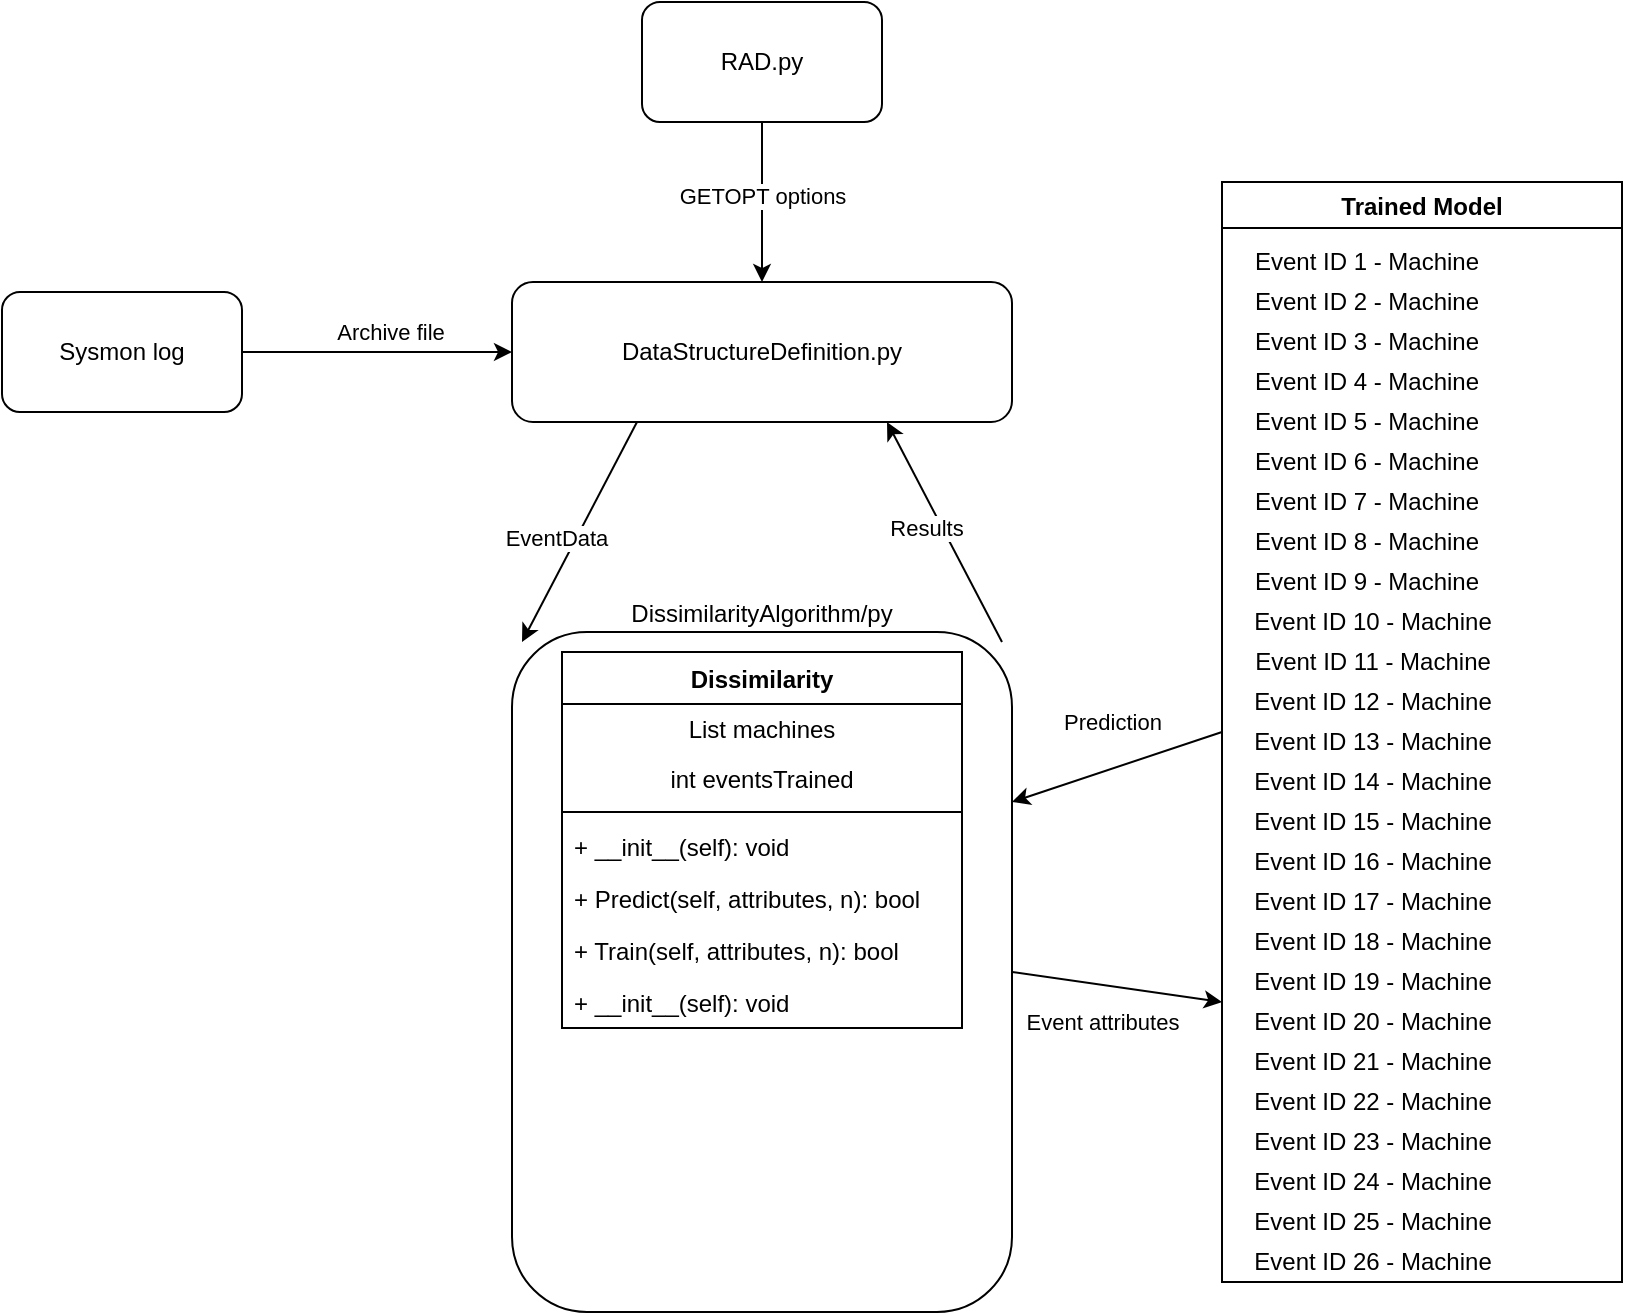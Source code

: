 <mxfile version="17.4.6" type="device"><diagram id="LADMTu0VDniFPp5xi6iQ" name="Page-1"><mxGraphModel dx="1422" dy="786" grid="1" gridSize="10" guides="1" tooltips="1" connect="1" arrows="1" fold="1" page="1" pageScale="1" pageWidth="1100" pageHeight="850" math="0" shadow="0"><root><mxCell id="0"/><mxCell id="1" parent="0"/><mxCell id="jA4Gxq1ATZ3xC2JV2sjk-1" value="Sysmon log" style="rounded=1;whiteSpace=wrap;html=1;" parent="1" vertex="1"><mxGeometry x="170" y="175" width="120" height="60" as="geometry"/></mxCell><mxCell id="jA4Gxq1ATZ3xC2JV2sjk-2" value="" style="endArrow=classic;html=1;rounded=0;exitX=1;exitY=0.5;exitDx=0;exitDy=0;entryX=0;entryY=0.5;entryDx=0;entryDy=0;" parent="1" source="jA4Gxq1ATZ3xC2JV2sjk-1" target="jA4Gxq1ATZ3xC2JV2sjk-3" edge="1"><mxGeometry width="50" height="50" relative="1" as="geometry"><mxPoint x="520" y="330" as="sourcePoint"/><mxPoint x="550" y="150" as="targetPoint"/></mxGeometry></mxCell><mxCell id="jA4Gxq1ATZ3xC2JV2sjk-8" value="Archive file" style="edgeLabel;html=1;align=center;verticalAlign=middle;resizable=0;points=[];" parent="jA4Gxq1ATZ3xC2JV2sjk-2" vertex="1" connectable="0"><mxGeometry x="0.115" y="-3" relative="1" as="geometry"><mxPoint x="-2" y="-13" as="offset"/></mxGeometry></mxCell><mxCell id="jA4Gxq1ATZ3xC2JV2sjk-3" value="DataStructureDefinition.py" style="rounded=1;whiteSpace=wrap;html=1;" parent="1" vertex="1"><mxGeometry x="425" y="170" width="250" height="70" as="geometry"/></mxCell><mxCell id="jA4Gxq1ATZ3xC2JV2sjk-4" value="RAD.py" style="rounded=1;whiteSpace=wrap;html=1;" parent="1" vertex="1"><mxGeometry x="490" y="30" width="120" height="60" as="geometry"/></mxCell><mxCell id="jA4Gxq1ATZ3xC2JV2sjk-6" value="" style="endArrow=classic;html=1;rounded=0;exitX=0.5;exitY=1;exitDx=0;exitDy=0;entryX=0.5;entryY=0;entryDx=0;entryDy=0;" parent="1" source="jA4Gxq1ATZ3xC2JV2sjk-4" target="jA4Gxq1ATZ3xC2JV2sjk-3" edge="1"><mxGeometry width="50" height="50" relative="1" as="geometry"><mxPoint x="520" y="430" as="sourcePoint"/><mxPoint x="570" y="380" as="targetPoint"/></mxGeometry></mxCell><mxCell id="jA4Gxq1ATZ3xC2JV2sjk-9" value="GETOPT options" style="edgeLabel;html=1;align=center;verticalAlign=middle;resizable=0;points=[];" parent="jA4Gxq1ATZ3xC2JV2sjk-6" vertex="1" connectable="0"><mxGeometry x="0.371" y="1" relative="1" as="geometry"><mxPoint x="-1" y="-18" as="offset"/></mxGeometry></mxCell><mxCell id="jA4Gxq1ATZ3xC2JV2sjk-7" value="" style="endArrow=classic;html=1;rounded=0;exitX=0.25;exitY=1;exitDx=0;exitDy=0;" parent="1" source="jA4Gxq1ATZ3xC2JV2sjk-3" edge="1"><mxGeometry width="50" height="50" relative="1" as="geometry"><mxPoint x="520" y="430" as="sourcePoint"/><mxPoint x="430" y="350" as="targetPoint"/></mxGeometry></mxCell><mxCell id="jA4Gxq1ATZ3xC2JV2sjk-10" value="EventData" style="edgeLabel;html=1;align=center;verticalAlign=middle;resizable=0;points=[];" parent="jA4Gxq1ATZ3xC2JV2sjk-7" vertex="1" connectable="0"><mxGeometry x="0.418" y="1" relative="1" as="geometry"><mxPoint x="-1" y="-21" as="offset"/></mxGeometry></mxCell><mxCell id="jA4Gxq1ATZ3xC2JV2sjk-12" value="" style="endArrow=classic;html=1;rounded=0;entryX=0.75;entryY=1;entryDx=0;entryDy=0;" parent="1" target="jA4Gxq1ATZ3xC2JV2sjk-3" edge="1"><mxGeometry width="50" height="50" relative="1" as="geometry"><mxPoint x="670" y="350" as="sourcePoint"/><mxPoint x="570" y="370" as="targetPoint"/></mxGeometry></mxCell><mxCell id="jA4Gxq1ATZ3xC2JV2sjk-19" value="Results" style="edgeLabel;html=1;align=center;verticalAlign=middle;resizable=0;points=[];" parent="jA4Gxq1ATZ3xC2JV2sjk-12" vertex="1" connectable="0"><mxGeometry x="0.24" y="-2" relative="1" as="geometry"><mxPoint x="-4" y="12" as="offset"/></mxGeometry></mxCell><mxCell id="jA4Gxq1ATZ3xC2JV2sjk-14" value="Trained Model" style="swimlane;" parent="1" vertex="1"><mxGeometry x="780" y="120" width="200" height="550" as="geometry"/></mxCell><mxCell id="jA4Gxq1ATZ3xC2JV2sjk-20" value="Event ID 1 - Machine" style="text;html=1;align=center;verticalAlign=middle;resizable=0;points=[];autosize=1;strokeColor=none;fillColor=none;" parent="jA4Gxq1ATZ3xC2JV2sjk-14" vertex="1"><mxGeometry x="7" y="30" width="130" height="20" as="geometry"/></mxCell><mxCell id="jA4Gxq1ATZ3xC2JV2sjk-21" value="Event ID 2 - Machine" style="text;html=1;align=center;verticalAlign=middle;resizable=0;points=[];autosize=1;strokeColor=none;fillColor=none;" parent="jA4Gxq1ATZ3xC2JV2sjk-14" vertex="1"><mxGeometry x="7" y="50" width="130" height="20" as="geometry"/></mxCell><mxCell id="jA4Gxq1ATZ3xC2JV2sjk-22" value="Event ID 3&amp;nbsp;- Machine" style="text;html=1;align=center;verticalAlign=middle;resizable=0;points=[];autosize=1;strokeColor=none;fillColor=none;" parent="jA4Gxq1ATZ3xC2JV2sjk-14" vertex="1"><mxGeometry x="7" y="70" width="130" height="20" as="geometry"/></mxCell><mxCell id="jA4Gxq1ATZ3xC2JV2sjk-23" value="Event ID 4 - Machine" style="text;html=1;align=center;verticalAlign=middle;resizable=0;points=[];autosize=1;strokeColor=none;fillColor=none;" parent="jA4Gxq1ATZ3xC2JV2sjk-14" vertex="1"><mxGeometry x="7" y="90" width="130" height="20" as="geometry"/></mxCell><mxCell id="jA4Gxq1ATZ3xC2JV2sjk-24" value="Event ID 5 - Machine" style="text;html=1;align=center;verticalAlign=middle;resizable=0;points=[];autosize=1;strokeColor=none;fillColor=none;" parent="jA4Gxq1ATZ3xC2JV2sjk-14" vertex="1"><mxGeometry x="7" y="110" width="130" height="20" as="geometry"/></mxCell><mxCell id="jA4Gxq1ATZ3xC2JV2sjk-25" value="Event ID 6 - Machine" style="text;html=1;align=center;verticalAlign=middle;resizable=0;points=[];autosize=1;strokeColor=none;fillColor=none;" parent="jA4Gxq1ATZ3xC2JV2sjk-14" vertex="1"><mxGeometry x="7" y="130" width="130" height="20" as="geometry"/></mxCell><mxCell id="jA4Gxq1ATZ3xC2JV2sjk-26" value="Event ID 7 - Machine" style="text;html=1;align=center;verticalAlign=middle;resizable=0;points=[];autosize=1;strokeColor=none;fillColor=none;" parent="jA4Gxq1ATZ3xC2JV2sjk-14" vertex="1"><mxGeometry x="7" y="150" width="130" height="20" as="geometry"/></mxCell><mxCell id="jA4Gxq1ATZ3xC2JV2sjk-27" value="Event ID 8 - Machine" style="text;html=1;align=center;verticalAlign=middle;resizable=0;points=[];autosize=1;strokeColor=none;fillColor=none;" parent="jA4Gxq1ATZ3xC2JV2sjk-14" vertex="1"><mxGeometry x="7" y="170" width="130" height="20" as="geometry"/></mxCell><mxCell id="jA4Gxq1ATZ3xC2JV2sjk-28" value="Event ID 9 - Machine" style="text;html=1;align=center;verticalAlign=middle;resizable=0;points=[];autosize=1;strokeColor=none;fillColor=none;" parent="jA4Gxq1ATZ3xC2JV2sjk-14" vertex="1"><mxGeometry x="7" y="190" width="130" height="20" as="geometry"/></mxCell><mxCell id="jA4Gxq1ATZ3xC2JV2sjk-29" value="Event ID 10 - Machine" style="text;html=1;align=center;verticalAlign=middle;resizable=0;points=[];autosize=1;strokeColor=none;fillColor=none;" parent="jA4Gxq1ATZ3xC2JV2sjk-14" vertex="1"><mxGeometry x="10" y="210" width="130" height="20" as="geometry"/></mxCell><mxCell id="jA4Gxq1ATZ3xC2JV2sjk-30" value="Event ID 11 - Machine" style="text;html=1;align=center;verticalAlign=middle;resizable=0;points=[];autosize=1;strokeColor=none;fillColor=none;" parent="jA4Gxq1ATZ3xC2JV2sjk-14" vertex="1"><mxGeometry x="10" y="230" width="130" height="20" as="geometry"/></mxCell><mxCell id="jA4Gxq1ATZ3xC2JV2sjk-31" value="Event ID 12 - Machine" style="text;html=1;align=center;verticalAlign=middle;resizable=0;points=[];autosize=1;strokeColor=none;fillColor=none;" parent="jA4Gxq1ATZ3xC2JV2sjk-14" vertex="1"><mxGeometry x="10" y="250" width="130" height="20" as="geometry"/></mxCell><mxCell id="jA4Gxq1ATZ3xC2JV2sjk-32" value="Event ID 13 - Machine" style="text;html=1;align=center;verticalAlign=middle;resizable=0;points=[];autosize=1;strokeColor=none;fillColor=none;" parent="jA4Gxq1ATZ3xC2JV2sjk-14" vertex="1"><mxGeometry x="10" y="270" width="130" height="20" as="geometry"/></mxCell><mxCell id="jA4Gxq1ATZ3xC2JV2sjk-33" value="Event ID 14 - Machine" style="text;html=1;align=center;verticalAlign=middle;resizable=0;points=[];autosize=1;strokeColor=none;fillColor=none;" parent="jA4Gxq1ATZ3xC2JV2sjk-14" vertex="1"><mxGeometry x="10" y="290" width="130" height="20" as="geometry"/></mxCell><mxCell id="jA4Gxq1ATZ3xC2JV2sjk-34" value="Event ID 15 - Machine" style="text;html=1;align=center;verticalAlign=middle;resizable=0;points=[];autosize=1;strokeColor=none;fillColor=none;" parent="jA4Gxq1ATZ3xC2JV2sjk-14" vertex="1"><mxGeometry x="10" y="310" width="130" height="20" as="geometry"/></mxCell><mxCell id="jA4Gxq1ATZ3xC2JV2sjk-35" value="Event ID 16 - Machine" style="text;html=1;align=center;verticalAlign=middle;resizable=0;points=[];autosize=1;strokeColor=none;fillColor=none;" parent="jA4Gxq1ATZ3xC2JV2sjk-14" vertex="1"><mxGeometry x="10" y="330" width="130" height="20" as="geometry"/></mxCell><mxCell id="jA4Gxq1ATZ3xC2JV2sjk-36" value="Event ID 17 - Machine" style="text;html=1;align=center;verticalAlign=middle;resizable=0;points=[];autosize=1;strokeColor=none;fillColor=none;" parent="jA4Gxq1ATZ3xC2JV2sjk-14" vertex="1"><mxGeometry x="10" y="350" width="130" height="20" as="geometry"/></mxCell><mxCell id="jA4Gxq1ATZ3xC2JV2sjk-37" value="Event ID 18 - Machine" style="text;html=1;align=center;verticalAlign=middle;resizable=0;points=[];autosize=1;strokeColor=none;fillColor=none;" parent="jA4Gxq1ATZ3xC2JV2sjk-14" vertex="1"><mxGeometry x="10" y="370" width="130" height="20" as="geometry"/></mxCell><mxCell id="jA4Gxq1ATZ3xC2JV2sjk-38" value="Event ID 19 - Machine" style="text;html=1;align=center;verticalAlign=middle;resizable=0;points=[];autosize=1;strokeColor=none;fillColor=none;" parent="jA4Gxq1ATZ3xC2JV2sjk-14" vertex="1"><mxGeometry x="10" y="390" width="130" height="20" as="geometry"/></mxCell><mxCell id="jA4Gxq1ATZ3xC2JV2sjk-39" value="Event ID 20 - Machine" style="text;html=1;align=center;verticalAlign=middle;resizable=0;points=[];autosize=1;strokeColor=none;fillColor=none;" parent="jA4Gxq1ATZ3xC2JV2sjk-14" vertex="1"><mxGeometry x="10" y="410" width="130" height="20" as="geometry"/></mxCell><mxCell id="jA4Gxq1ATZ3xC2JV2sjk-40" value="Event ID 21 - Machine" style="text;html=1;align=center;verticalAlign=middle;resizable=0;points=[];autosize=1;strokeColor=none;fillColor=none;" parent="jA4Gxq1ATZ3xC2JV2sjk-14" vertex="1"><mxGeometry x="10" y="430" width="130" height="20" as="geometry"/></mxCell><mxCell id="jA4Gxq1ATZ3xC2JV2sjk-41" value="Event ID 22 - Machine" style="text;html=1;align=center;verticalAlign=middle;resizable=0;points=[];autosize=1;strokeColor=none;fillColor=none;" parent="jA4Gxq1ATZ3xC2JV2sjk-14" vertex="1"><mxGeometry x="10" y="450" width="130" height="20" as="geometry"/></mxCell><mxCell id="jA4Gxq1ATZ3xC2JV2sjk-42" value="Event ID 23 - Machine" style="text;html=1;align=center;verticalAlign=middle;resizable=0;points=[];autosize=1;strokeColor=none;fillColor=none;" parent="jA4Gxq1ATZ3xC2JV2sjk-14" vertex="1"><mxGeometry x="10" y="470" width="130" height="20" as="geometry"/></mxCell><mxCell id="jA4Gxq1ATZ3xC2JV2sjk-43" value="Event ID 24 - Machine" style="text;html=1;align=center;verticalAlign=middle;resizable=0;points=[];autosize=1;strokeColor=none;fillColor=none;" parent="jA4Gxq1ATZ3xC2JV2sjk-14" vertex="1"><mxGeometry x="10" y="490" width="130" height="20" as="geometry"/></mxCell><mxCell id="jA4Gxq1ATZ3xC2JV2sjk-46" value="Event ID 25 - Machine" style="text;html=1;align=center;verticalAlign=middle;resizable=0;points=[];autosize=1;strokeColor=none;fillColor=none;" parent="jA4Gxq1ATZ3xC2JV2sjk-14" vertex="1"><mxGeometry x="10" y="510" width="130" height="20" as="geometry"/></mxCell><mxCell id="jA4Gxq1ATZ3xC2JV2sjk-47" value="Event ID 26 - Machine" style="text;html=1;align=center;verticalAlign=middle;resizable=0;points=[];autosize=1;strokeColor=none;fillColor=none;" parent="jA4Gxq1ATZ3xC2JV2sjk-14" vertex="1"><mxGeometry x="10" y="530" width="130" height="20" as="geometry"/></mxCell><mxCell id="jA4Gxq1ATZ3xC2JV2sjk-15" value="" style="endArrow=classic;html=1;rounded=0;exitX=1;exitY=0.5;exitDx=0;exitDy=0;" parent="1" source="jA4Gxq1ATZ3xC2JV2sjk-11" edge="1"><mxGeometry width="50" height="50" relative="1" as="geometry"><mxPoint x="520" y="420" as="sourcePoint"/><mxPoint x="780" y="530" as="targetPoint"/></mxGeometry></mxCell><mxCell id="jA4Gxq1ATZ3xC2JV2sjk-16" value="Event attributes" style="edgeLabel;html=1;align=center;verticalAlign=middle;resizable=0;points=[];" parent="jA4Gxq1ATZ3xC2JV2sjk-15" vertex="1" connectable="0"><mxGeometry x="0.355" y="-1" relative="1" as="geometry"><mxPoint x="-26" y="14" as="offset"/></mxGeometry></mxCell><mxCell id="jA4Gxq1ATZ3xC2JV2sjk-17" value="" style="endArrow=classic;html=1;rounded=0;entryX=1;entryY=0.25;entryDx=0;entryDy=0;exitX=0;exitY=0.5;exitDx=0;exitDy=0;" parent="1" target="jA4Gxq1ATZ3xC2JV2sjk-11" edge="1" source="jA4Gxq1ATZ3xC2JV2sjk-14"><mxGeometry width="50" height="50" relative="1" as="geometry"><mxPoint x="770" y="335" as="sourcePoint"/><mxPoint x="570" y="370" as="targetPoint"/></mxGeometry></mxCell><mxCell id="jA4Gxq1ATZ3xC2JV2sjk-18" value="Prediction" style="edgeLabel;html=1;align=center;verticalAlign=middle;resizable=0;points=[];" parent="jA4Gxq1ATZ3xC2JV2sjk-17" vertex="1" connectable="0"><mxGeometry x="-0.456" y="-3" relative="1" as="geometry"><mxPoint x="-26" y="-12" as="offset"/></mxGeometry></mxCell><mxCell id="ux1Z7qCBMkjuRKFbPE3f-13" style="edgeStyle=orthogonalEdgeStyle;rounded=0;orthogonalLoop=1;jettySize=auto;html=1;exitX=0.5;exitY=1;exitDx=0;exitDy=0;" edge="1" parent="1" source="jA4Gxq1ATZ3xC2JV2sjk-3" target="jA4Gxq1ATZ3xC2JV2sjk-3"><mxGeometry relative="1" as="geometry"/></mxCell><mxCell id="ux1Z7qCBMkjuRKFbPE3f-14" value="" style="group" vertex="1" connectable="0" parent="1"><mxGeometry x="425" y="345" width="250" height="340" as="geometry"/></mxCell><mxCell id="jA4Gxq1ATZ3xC2JV2sjk-11" value="DissimilarityAlgorithm/py" style="rounded=1;whiteSpace=wrap;html=1;labelPosition=center;verticalLabelPosition=top;align=center;verticalAlign=bottom;" parent="ux1Z7qCBMkjuRKFbPE3f-14" vertex="1"><mxGeometry width="250" height="340" as="geometry"/></mxCell><mxCell id="ux1Z7qCBMkjuRKFbPE3f-5" value="Dissimilarity" style="swimlane;fontStyle=1;align=center;verticalAlign=top;childLayout=stackLayout;horizontal=1;startSize=26;horizontalStack=0;resizeParent=1;resizeParentMax=0;resizeLast=0;collapsible=1;marginBottom=0;" vertex="1" parent="ux1Z7qCBMkjuRKFbPE3f-14"><mxGeometry x="25" y="10" width="200" height="188" as="geometry"/></mxCell><mxCell id="ux1Z7qCBMkjuRKFbPE3f-9" value="List machines" style="text;html=1;strokeColor=none;fillColor=none;align=center;verticalAlign=middle;spacingLeft=4;spacingRight=4;overflow=hidden;rotatable=0;points=[[0,0.5],[1,0.5]];portConstraint=eastwest;" vertex="1" parent="ux1Z7qCBMkjuRKFbPE3f-5"><mxGeometry y="26" width="200" height="25" as="geometry"/></mxCell><mxCell id="ux1Z7qCBMkjuRKFbPE3f-4" value="int eventsTrained" style="text;html=1;strokeColor=none;fillColor=none;align=center;verticalAlign=middle;spacingLeft=4;spacingRight=4;overflow=hidden;rotatable=0;points=[[0,0.5],[1,0.5]];portConstraint=eastwest;" vertex="1" parent="ux1Z7qCBMkjuRKFbPE3f-5"><mxGeometry y="51" width="200" height="25" as="geometry"/></mxCell><mxCell id="ux1Z7qCBMkjuRKFbPE3f-7" value="" style="line;strokeWidth=1;fillColor=none;align=left;verticalAlign=middle;spacingTop=-1;spacingLeft=3;spacingRight=3;rotatable=0;labelPosition=right;points=[];portConstraint=eastwest;" vertex="1" parent="ux1Z7qCBMkjuRKFbPE3f-5"><mxGeometry y="76" width="200" height="8" as="geometry"/></mxCell><mxCell id="ux1Z7qCBMkjuRKFbPE3f-10" value="+ __init__(self): void" style="text;strokeColor=none;fillColor=none;align=left;verticalAlign=top;spacingLeft=4;spacingRight=4;overflow=hidden;rotatable=0;points=[[0,0.5],[1,0.5]];portConstraint=eastwest;" vertex="1" parent="ux1Z7qCBMkjuRKFbPE3f-5"><mxGeometry y="84" width="200" height="26" as="geometry"/></mxCell><mxCell id="ux1Z7qCBMkjuRKFbPE3f-8" value="+ Predict(self, attributes, n): bool" style="text;strokeColor=none;fillColor=none;align=left;verticalAlign=top;spacingLeft=4;spacingRight=4;overflow=hidden;rotatable=0;points=[[0,0.5],[1,0.5]];portConstraint=eastwest;" vertex="1" parent="ux1Z7qCBMkjuRKFbPE3f-5"><mxGeometry y="110" width="200" height="26" as="geometry"/></mxCell><mxCell id="ux1Z7qCBMkjuRKFbPE3f-11" value="+ Train(self, attributes, n): bool" style="text;strokeColor=none;fillColor=none;align=left;verticalAlign=top;spacingLeft=4;spacingRight=4;overflow=hidden;rotatable=0;points=[[0,0.5],[1,0.5]];portConstraint=eastwest;" vertex="1" parent="ux1Z7qCBMkjuRKFbPE3f-5"><mxGeometry y="136" width="200" height="26" as="geometry"/></mxCell><mxCell id="ux1Z7qCBMkjuRKFbPE3f-12" value="+ __init__(self): void" style="text;strokeColor=none;fillColor=none;align=left;verticalAlign=top;spacingLeft=4;spacingRight=4;overflow=hidden;rotatable=0;points=[[0,0.5],[1,0.5]];portConstraint=eastwest;" vertex="1" parent="ux1Z7qCBMkjuRKFbPE3f-5"><mxGeometry y="162" width="200" height="26" as="geometry"/></mxCell></root></mxGraphModel></diagram></mxfile>